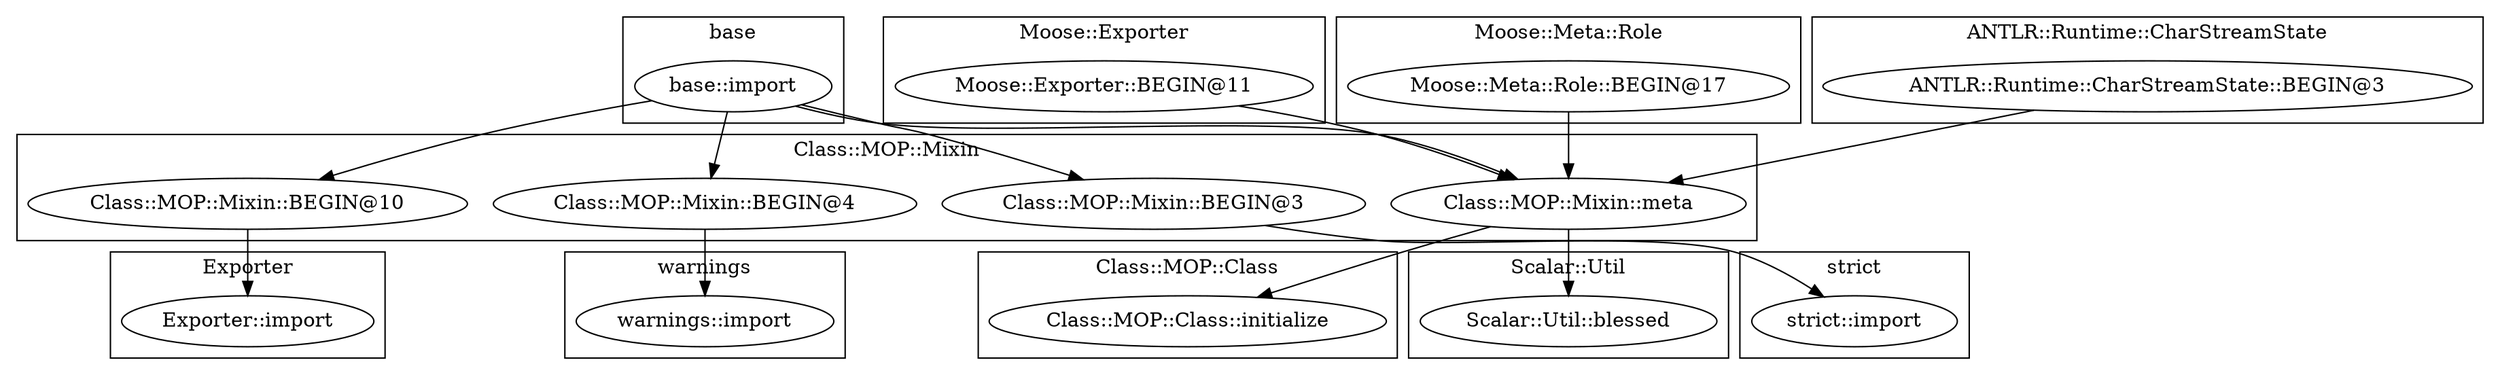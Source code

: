 digraph {
graph [overlap=false]
subgraph cluster_base {
	label="base";
	"base::import";
}
subgraph cluster_warnings {
	label="warnings";
	"warnings::import";
}
subgraph cluster_Moose_Exporter {
	label="Moose::Exporter";
	"Moose::Exporter::BEGIN@11";
}
subgraph cluster_strict {
	label="strict";
	"strict::import";
}
subgraph cluster_Class_MOP_Class {
	label="Class::MOP::Class";
	"Class::MOP::Class::initialize";
}
subgraph cluster_Moose_Meta_Role {
	label="Moose::Meta::Role";
	"Moose::Meta::Role::BEGIN@17";
}
subgraph cluster_Exporter {
	label="Exporter";
	"Exporter::import";
}
subgraph cluster_ANTLR_Runtime_CharStreamState {
	label="ANTLR::Runtime::CharStreamState";
	"ANTLR::Runtime::CharStreamState::BEGIN@3";
}
subgraph cluster_Scalar_Util {
	label="Scalar::Util";
	"Scalar::Util::blessed";
}
subgraph cluster_Class_MOP_Mixin {
	label="Class::MOP::Mixin";
	"Class::MOP::Mixin::BEGIN@10";
	"Class::MOP::Mixin::BEGIN@4";
	"Class::MOP::Mixin::meta";
	"Class::MOP::Mixin::BEGIN@3";
}
"base::import" -> "Class::MOP::Mixin::BEGIN@3";
"base::import" -> "Class::MOP::Mixin::BEGIN@10";
"Class::MOP::Mixin::BEGIN@10" -> "Exporter::import";
"Class::MOP::Mixin::meta" -> "Scalar::Util::blessed";
"Class::MOP::Mixin::BEGIN@4" -> "warnings::import";
"Class::MOP::Mixin::meta" -> "Class::MOP::Class::initialize";
"Class::MOP::Mixin::BEGIN@3" -> "strict::import";
"base::import" -> "Class::MOP::Mixin::BEGIN@4";
"Moose::Exporter::BEGIN@11" -> "Class::MOP::Mixin::meta";
"Moose::Meta::Role::BEGIN@17" -> "Class::MOP::Mixin::meta";
"ANTLR::Runtime::CharStreamState::BEGIN@3" -> "Class::MOP::Mixin::meta";
"base::import" -> "Class::MOP::Mixin::meta";
}
